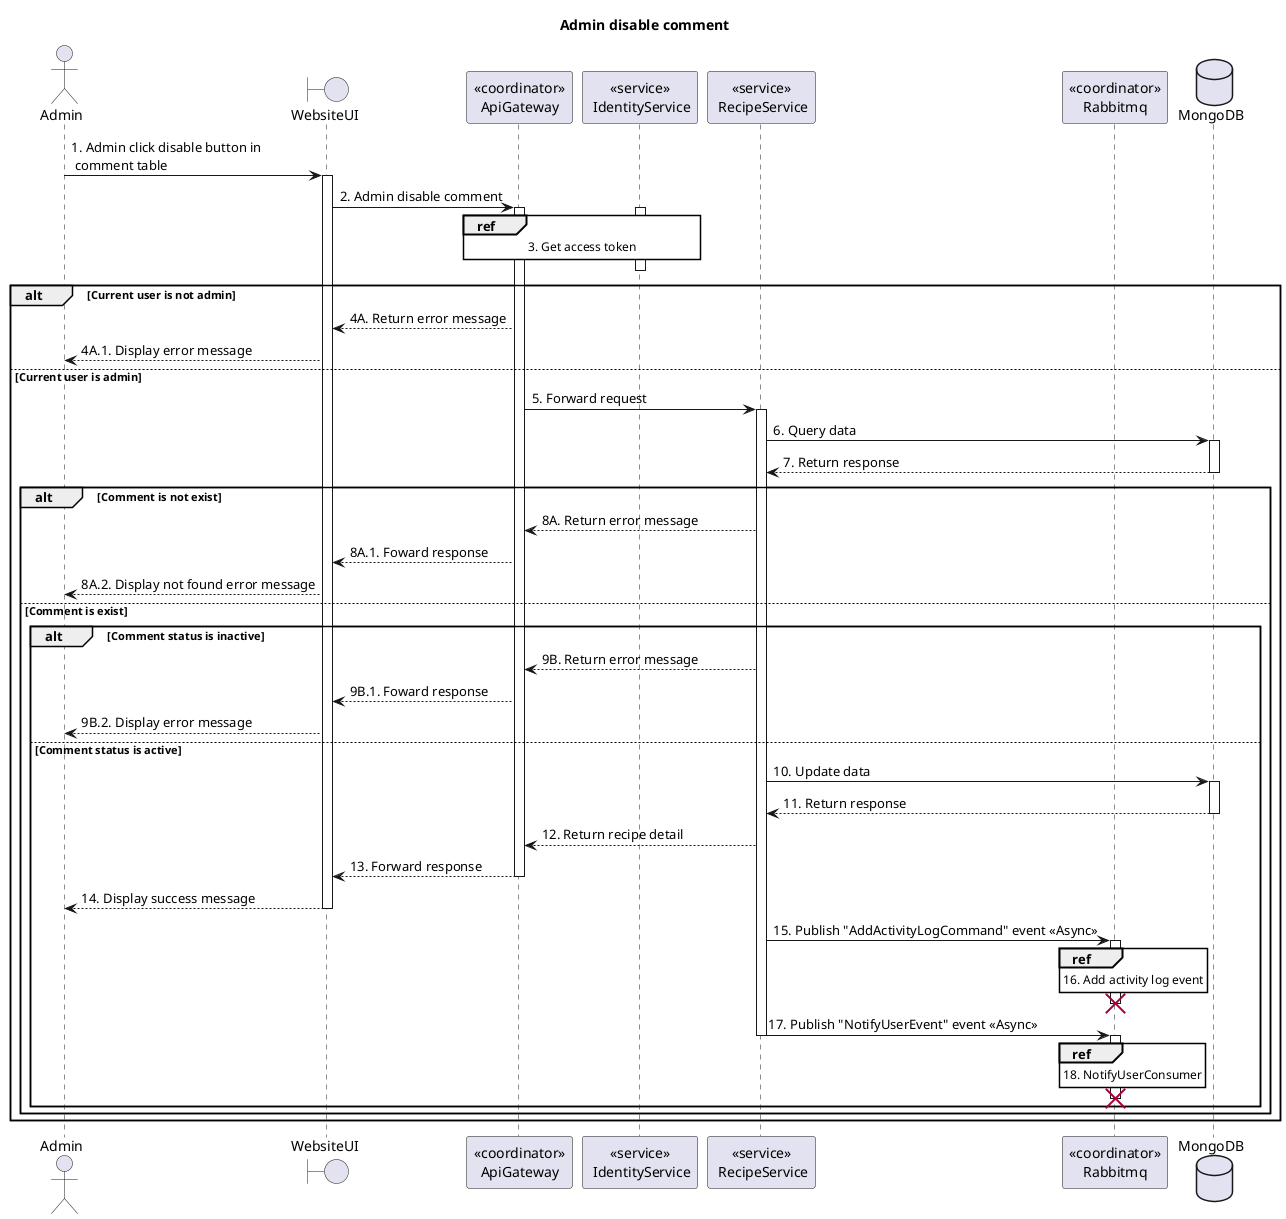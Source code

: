 @startuml Sequence
title "Admin disable comment"
' Style section
<style>
  sequenceDiagram {
    reference {
      BackGroundColor white
    }
}
</style>

actor Admin
boundary WebsiteUI
participant "<<coordinator>>\nApiGateway" as ApiGateway
participant "<<service>>\n IdentityService" as IdentityService
participant "<<service>>\n RecipeService" as RecipeService
participant "<<coordinator>>\nRabbitmq" as Rabbitmq
database MongoDB

Admin -> WebsiteUI++: 1. Admin click disable button in \n comment table
WebsiteUI -> ApiGateway++: 2. Admin disable comment

activate IdentityService
ref over ApiGateway, IdentityService: 3. Get access token
ApiGateway -[hidden]-> IdentityService
deactivate IdentityService

alt Current user is not admin
    WebsiteUI <-- ApiGateway: 4A. Return error message
    Admin <-- WebsiteUI: 4A.1. Display error message
else Current user is admin
ApiGateway -> RecipeService++: 5. Forward request
RecipeService -> MongoDB++: 6. Query data
RecipeService <-- MongoDB--: 7. Return response
  alt Comment is not exist
      ApiGateway <-- RecipeService: 8A. Return error message
      WebsiteUI <-- ApiGateway: 8A.1. Foward response
      Admin <-- WebsiteUI: 8A.2. Display not found error message
  else Comment is exist
      alt Comment status is inactive
          ApiGateway <-- RecipeService: 9B. Return error message
          WebsiteUI <-- ApiGateway: 9B.1. Foward response
          Admin <-- WebsiteUI: 9B.2. Display error message
      else Comment status is active
          RecipeService -> MongoDB++: 10. Update data
          RecipeService <-- MongoDB--: 11. Return response
          ApiGateway <-- RecipeService: 12. Return recipe detail
          WebsiteUI <-- ApiGateway--: 13. Forward response
          Admin <-- WebsiteUI--: 14. Display success message
          RecipeService -> Rabbitmq: 15. Publish "AddActivityLogCommand" event <<Async>>
          activate Rabbitmq
          ref over Rabbitmq: 16. Add activity log event
          RecipeService -[hidden]-> Rabbitmq
          deactivate Rabbitmq
          destroy Rabbitmq

          RecipeService -> Rabbitmq: 17. Publish "NotifyUserEvent" event <<Async>>
          deactivate RecipeService
          activate Rabbitmq
          ref over Rabbitmq: 18. NotifyUserConsumer
          RecipeService -[hidden]-> Rabbitmq
          deactivate Rabbitmq
          destroy Rabbitmq
      end alt
  end alt
end alt

@enduml